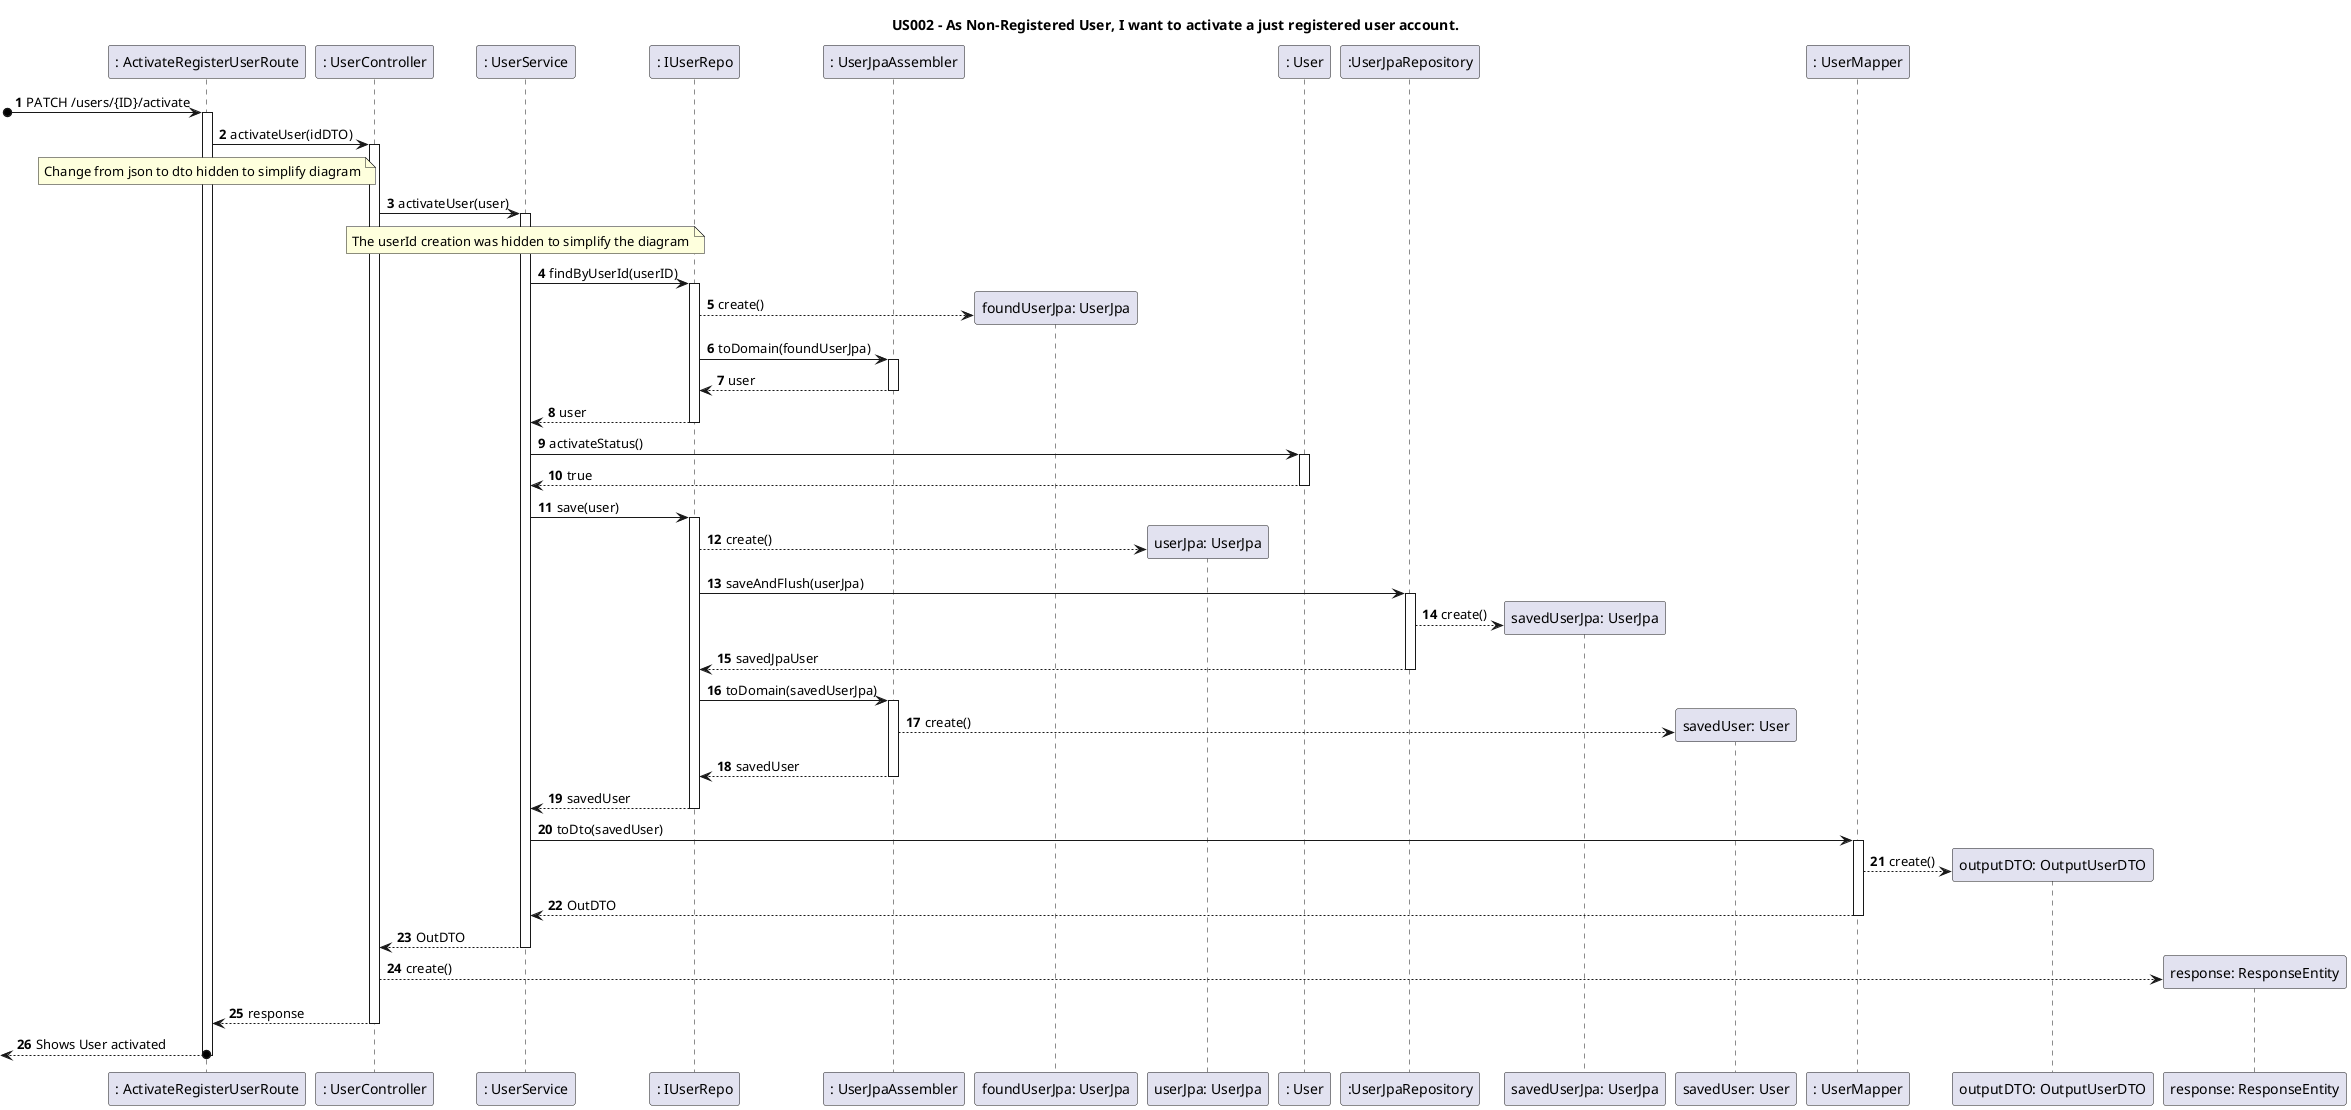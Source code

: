 @startuml

title US002 - As Non-Registered User, I want to activate a just registered user account.

autoactivate on
autonumber

participant ": ActivateRegisterUserRoute" as UI
participant ": UserController" as Ctrl
participant ": UserService" as Serv
participant ": IUserRepo" as Repo
participant ": UserJpaAssembler" as Assembler
participant "foundUserJpa: UserJpa" as FoundUser
participant "userJpa: UserJpa" as UserJPA
participant ": User" as user
participant ":UserJpaRepository" as Driver
participant "savedUserJpa: UserJpa" as SavedJpa
participant "savedUser: User" as SavedUser
participant ": UserMapper" as mapper
participant "outputDTO: OutputUserDTO" as OutDTO
participant "response: ResponseEntity" as json

[o-> UI:  PATCH /users/{ID}/activate
UI -> Ctrl: activateUser(idDTO)
note over UI: Change from json to dto hidden to simplify diagram
Ctrl -> Serv: activateUser(user)
note over Serv: The userId creation was hidden to simplify the diagram
Serv -> Repo: findByUserId(userID)
Repo --> FoundUser**: create()
Repo -> Assembler: toDomain(foundUserJpa)
return user
return user
Serv -> user: activateStatus()
return true
Serv -> Repo: save(user)
Repo --> UserJPA**: create()
Repo -> Driver: saveAndFlush(userJpa)
Driver --> SavedJpa**: create()
return savedJpaUser
Repo -> Assembler: toDomain(savedUserJpa)
Assembler --> SavedUser**: create()
return savedUser
return savedUser
Serv -> mapper: toDto(savedUser)
mapper --> OutDTO**: create()
return OutDTO
return OutDTO
Ctrl --> json**: create()
return response
return Shows User activated



@enduml